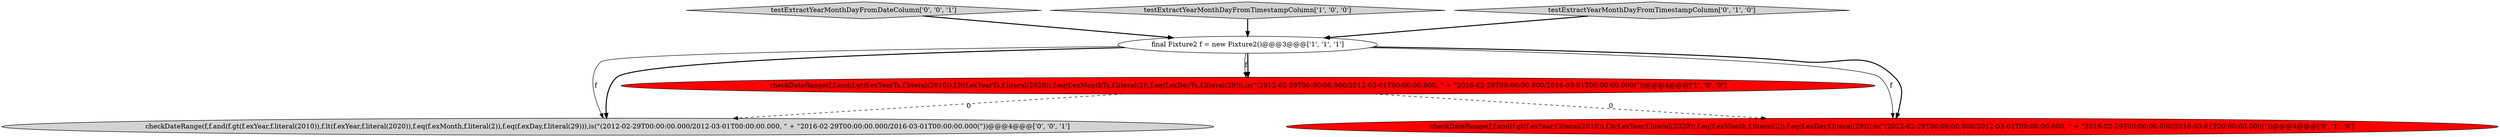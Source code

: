 digraph {
5 [style = filled, label = "checkDateRange(f,f.and(f.gt(f.exYear,f.literal(2010)),f.lt(f.exYear,f.literal(2020)),f.eq(f.exMonth,f.literal(2)),f.eq(f.exDay,f.literal(29))),is(\"(2012-02-29T00:00:00.000/2012-03-01T00:00:00.000, \" + \"2016-02-29T00:00:00.000/2016-03-01T00:00:00.000(\"))@@@4@@@['0', '0', '1']", fillcolor = lightgray, shape = ellipse image = "AAA0AAABBB3BBB"];
6 [style = filled, label = "testExtractYearMonthDayFromDateColumn['0', '0', '1']", fillcolor = lightgray, shape = diamond image = "AAA0AAABBB3BBB"];
2 [style = filled, label = "checkDateRange(f,f.and(f.gt(f.exYearTs,f.literal(2010)),f.lt(f.exYearTs,f.literal(2020)),f.eq(f.exMonthTs,f.literal(2)),f.eq(f.exDayTs,f.literal(29))),is(\"(2012-02-29T00:00:00.000/2012-03-01T00:00:00.000, \" + \"2016-02-29T00:00:00.000/2016-03-01T00:00:00.000(\"))@@@4@@@['1', '0', '0']", fillcolor = red, shape = ellipse image = "AAA1AAABBB1BBB"];
1 [style = filled, label = "testExtractYearMonthDayFromTimestampColumn['1', '0', '0']", fillcolor = lightgray, shape = diamond image = "AAA0AAABBB1BBB"];
4 [style = filled, label = "testExtractYearMonthDayFromTimestampColumn['0', '1', '0']", fillcolor = lightgray, shape = diamond image = "AAA0AAABBB2BBB"];
0 [style = filled, label = "final Fixture2 f = new Fixture2()@@@3@@@['1', '1', '1']", fillcolor = white, shape = ellipse image = "AAA0AAABBB1BBB"];
3 [style = filled, label = "checkDateRange(f,f.and(f.gt(f.exYear,f.literal(2010)),f.lt(f.exYear,f.literal(2020)),f.eq(f.exMonth,f.literal(2)),f.eq(f.exDay,f.literal(29))),is(\"(2012-02-29T00:00:00.000/2012-03-01T00:00:00.000, \" + \"2016-02-29T00:00:00.000/2016-03-01T00:00:00.000(\"))@@@4@@@['0', '1', '0']", fillcolor = red, shape = ellipse image = "AAA1AAABBB2BBB"];
0->2 [style = solid, label="f"];
0->3 [style = solid, label="f"];
0->3 [style = bold, label=""];
2->5 [style = dashed, label="0"];
6->0 [style = bold, label=""];
0->5 [style = solid, label="f"];
1->0 [style = bold, label=""];
2->3 [style = dashed, label="0"];
0->5 [style = bold, label=""];
4->0 [style = bold, label=""];
0->2 [style = bold, label=""];
}
